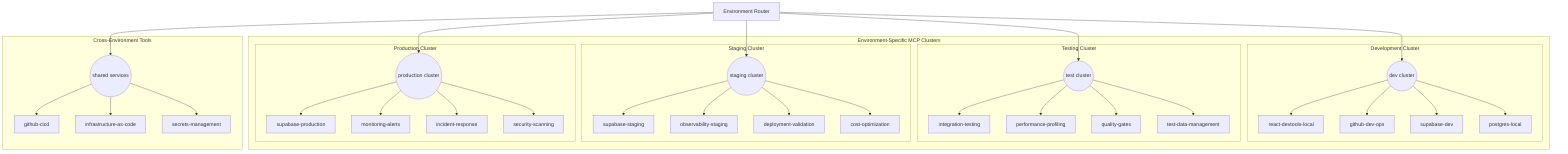 %%{init: {\'theme\': \'dark\'}}%%
%%{init: {'theme': 'dark', 'layout': 'dagre'}}%%
flowchart TD
    ENV_ROUTER[Environment Router]

    subgraph env_clusters ["Environment-Specific MCP Clusters"]
        subgraph dev_cluster ["Development Cluster"]
            DEV_ENTRY((dev cluster))
            DEV_ENTRY --> D1[react-devtools-local]
            DEV_ENTRY --> D2[github-dev-ops]
            DEV_ENTRY --> D3[supabase-dev]
            DEV_ENTRY --> D4[postgres-local]
        end

        subgraph test_cluster ["Testing Cluster"]
            TEST_ENTRY((test cluster))
            TEST_ENTRY --> T1[integration-testing]
            TEST_ENTRY --> T2[performance-profiling]
            TEST_ENTRY --> T3[quality-gates]
            TEST_ENTRY --> T4[test-data-management]
        end

        subgraph stage_cluster ["Staging Cluster"]
            STAGE_ENTRY((staging cluster))
            STAGE_ENTRY --> S1[supabase-staging]
            STAGE_ENTRY --> S2[observability-staging]
            STAGE_ENTRY --> S3[deployment-validation]
            STAGE_ENTRY --> S4[cost-optimization]
        end

        subgraph prod_cluster ["Production Cluster"]
            PROD_ENTRY((production cluster))
            PROD_ENTRY --> P1[supabase-production]
            PROD_ENTRY --> P2[monitoring-alerts]
            PROD_ENTRY --> P3[incident-response]
            PROD_ENTRY --> P4[security-scanning]
        end
    end

    subgraph cross_tools ["Cross-Environment Tools"]
        CROSS_ENTRY((shared services))
        CROSS_ENTRY --> X1[github-cicd]
        CROSS_ENTRY --> X2[infrastructure-as-code]
        CROSS_ENTRY --> X3[secrets-management]
    end

    ENV_ROUTER --> DEV_ENTRY
    ENV_ROUTER --> TEST_ENTRY
    ENV_ROUTER --> STAGE_ENTRY
    ENV_ROUTER --> PROD_ENTRY
    ENV_ROUTER --> CROSS_ENTRY